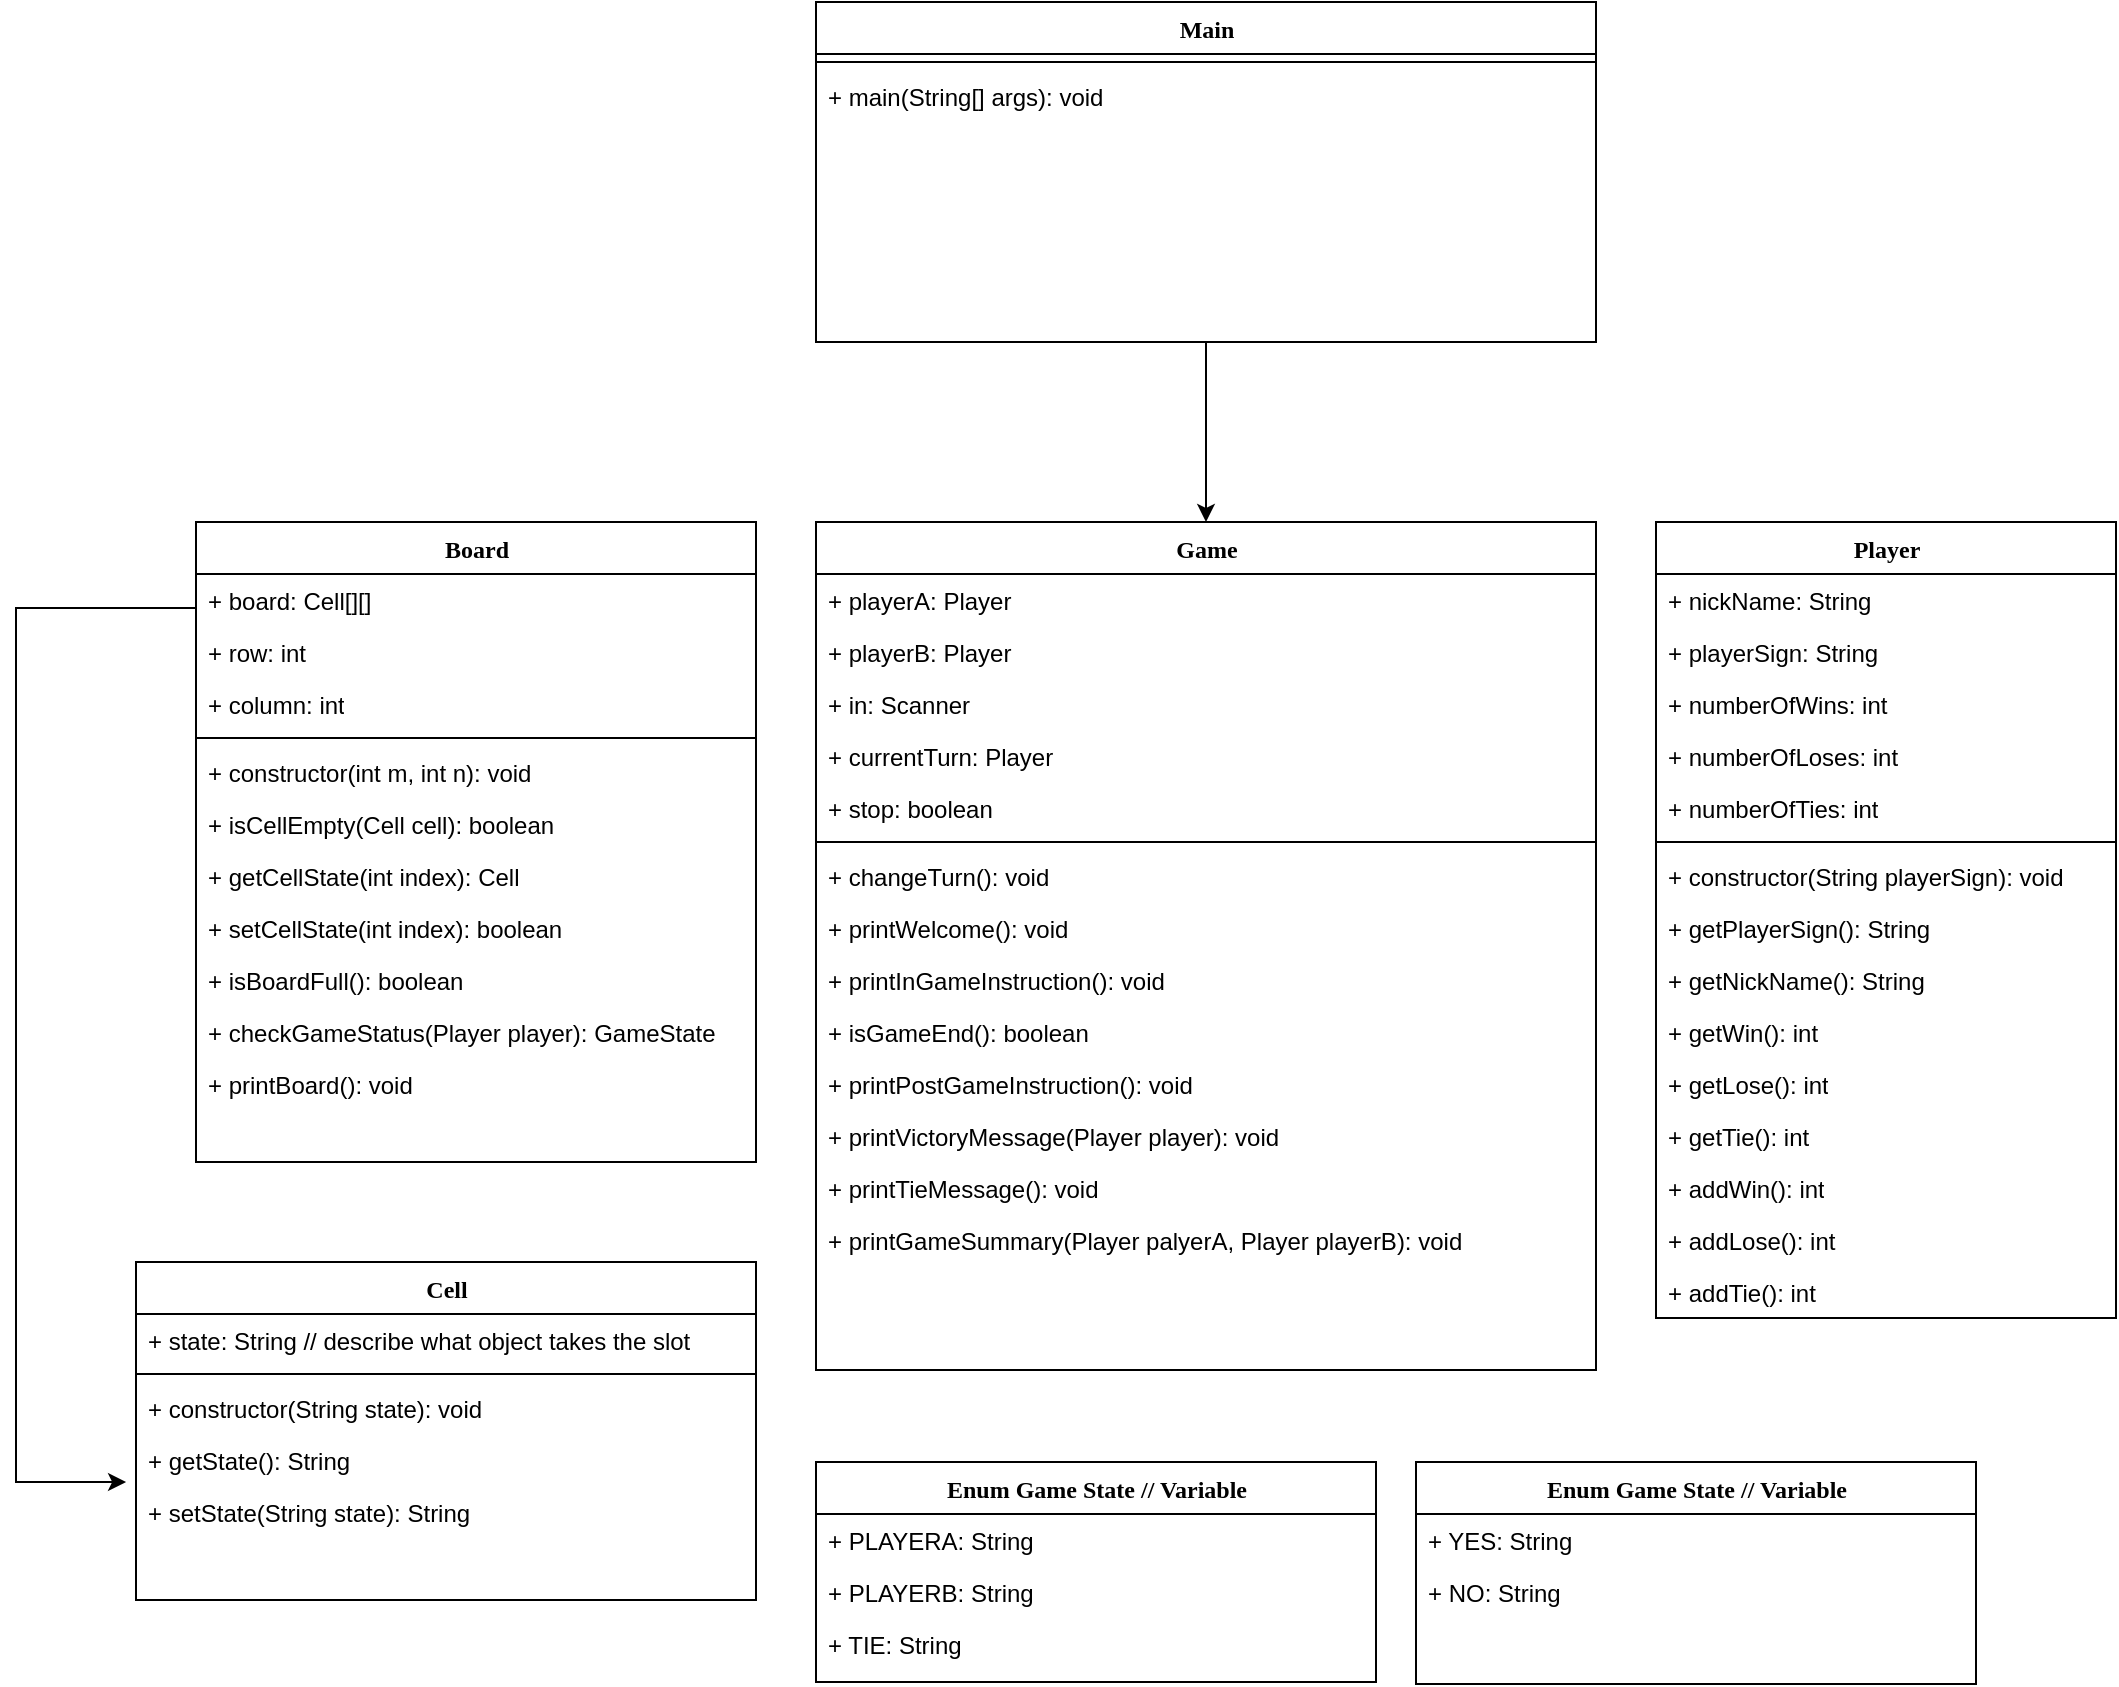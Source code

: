 <mxfile version="12.7.1" type="github">
  <diagram name="Page-1" id="9f46799a-70d6-7492-0946-bef42562c5a5">
    <mxGraphModel dx="2297" dy="1767" grid="1" gridSize="10" guides="1" tooltips="1" connect="0" arrows="1" fold="1" page="1" pageScale="1" pageWidth="1100" pageHeight="850" background="#ffffff" math="0" shadow="0">
      <root>
        <mxCell id="0" />
        <mxCell id="1" parent="0" />
        <mxCell id="YaYg3EQ5b2IxWY53Wzrm-79" style="edgeStyle=orthogonalEdgeStyle;rounded=0;orthogonalLoop=1;jettySize=auto;html=1;startSize=30;entryX=-0.016;entryY=0.923;entryDx=0;entryDy=0;entryPerimeter=0;exitX=0;exitY=0.654;exitDx=0;exitDy=0;exitPerimeter=0;" edge="1" parent="1" source="78961159f06e98e8-21" target="78961159f06e98e8-78">
          <mxGeometry relative="1" as="geometry">
            <mxPoint x="20" y="480" as="targetPoint" />
            <Array as="points">
              <mxPoint y="43" />
              <mxPoint y="480" />
            </Array>
          </mxGeometry>
        </mxCell>
        <mxCell id="78961159f06e98e8-17" value="Board" style="swimlane;html=1;fontStyle=1;align=center;verticalAlign=top;childLayout=stackLayout;horizontal=1;startSize=26;horizontalStack=0;resizeParent=1;resizeLast=0;collapsible=1;marginBottom=0;swimlaneFillColor=#ffffff;rounded=0;shadow=0;comic=0;labelBackgroundColor=none;strokeWidth=1;fillColor=none;fontFamily=Verdana;fontSize=12" parent="1" vertex="1">
          <mxGeometry x="90" width="280" height="320" as="geometry" />
        </mxCell>
        <mxCell id="78961159f06e98e8-21" value="+ board: Cell[][]" style="text;html=1;strokeColor=none;fillColor=none;align=left;verticalAlign=top;spacingLeft=4;spacingRight=4;whiteSpace=wrap;overflow=hidden;rotatable=0;points=[[0,0.5],[1,0.5]];portConstraint=eastwest;" parent="78961159f06e98e8-17" vertex="1">
          <mxGeometry y="26" width="280" height="26" as="geometry" />
        </mxCell>
        <mxCell id="YaYg3EQ5b2IxWY53Wzrm-32" value="+ row: int" style="text;html=1;strokeColor=none;fillColor=none;align=left;verticalAlign=top;spacingLeft=4;spacingRight=4;whiteSpace=wrap;overflow=hidden;rotatable=0;points=[[0,0.5],[1,0.5]];portConstraint=eastwest;" vertex="1" parent="78961159f06e98e8-17">
          <mxGeometry y="52" width="280" height="26" as="geometry" />
        </mxCell>
        <mxCell id="YaYg3EQ5b2IxWY53Wzrm-33" value="+ column: int" style="text;html=1;strokeColor=none;fillColor=none;align=left;verticalAlign=top;spacingLeft=4;spacingRight=4;whiteSpace=wrap;overflow=hidden;rotatable=0;points=[[0,0.5],[1,0.5]];portConstraint=eastwest;" vertex="1" parent="78961159f06e98e8-17">
          <mxGeometry y="78" width="280" height="26" as="geometry" />
        </mxCell>
        <mxCell id="78961159f06e98e8-19" value="" style="line;html=1;strokeWidth=1;fillColor=none;align=left;verticalAlign=middle;spacingTop=-1;spacingLeft=3;spacingRight=3;rotatable=0;labelPosition=right;points=[];portConstraint=eastwest;" parent="78961159f06e98e8-17" vertex="1">
          <mxGeometry y="104" width="280" height="8" as="geometry" />
        </mxCell>
        <mxCell id="YaYg3EQ5b2IxWY53Wzrm-31" value="+ constructor(int m, int n): void" style="text;html=1;strokeColor=none;fillColor=none;align=left;verticalAlign=top;spacingLeft=4;spacingRight=4;whiteSpace=wrap;overflow=hidden;rotatable=0;points=[[0,0.5],[1,0.5]];portConstraint=eastwest;" vertex="1" parent="78961159f06e98e8-17">
          <mxGeometry y="112" width="280" height="26" as="geometry" />
        </mxCell>
        <mxCell id="YaYg3EQ5b2IxWY53Wzrm-28" value="+ isCellEmpty(Cell cell): boolean" style="text;html=1;strokeColor=none;fillColor=none;align=left;verticalAlign=top;spacingLeft=4;spacingRight=4;whiteSpace=wrap;overflow=hidden;rotatable=0;points=[[0,0.5],[1,0.5]];portConstraint=eastwest;" vertex="1" parent="78961159f06e98e8-17">
          <mxGeometry y="138" width="280" height="26" as="geometry" />
        </mxCell>
        <mxCell id="YaYg3EQ5b2IxWY53Wzrm-29" value="+ getCellState(int index): Cell" style="text;html=1;strokeColor=none;fillColor=none;align=left;verticalAlign=top;spacingLeft=4;spacingRight=4;whiteSpace=wrap;overflow=hidden;rotatable=0;points=[[0,0.5],[1,0.5]];portConstraint=eastwest;" vertex="1" parent="78961159f06e98e8-17">
          <mxGeometry y="164" width="280" height="26" as="geometry" />
        </mxCell>
        <mxCell id="YaYg3EQ5b2IxWY53Wzrm-71" value="+ setCellState(int index): boolean" style="text;html=1;strokeColor=none;fillColor=none;align=left;verticalAlign=top;spacingLeft=4;spacingRight=4;whiteSpace=wrap;overflow=hidden;rotatable=0;points=[[0,0.5],[1,0.5]];portConstraint=eastwest;" vertex="1" parent="78961159f06e98e8-17">
          <mxGeometry y="190" width="280" height="26" as="geometry" />
        </mxCell>
        <mxCell id="YaYg3EQ5b2IxWY53Wzrm-30" value="+ isBoardFull(): boolean" style="text;html=1;strokeColor=none;fillColor=none;align=left;verticalAlign=top;spacingLeft=4;spacingRight=4;whiteSpace=wrap;overflow=hidden;rotatable=0;points=[[0,0.5],[1,0.5]];portConstraint=eastwest;" vertex="1" parent="78961159f06e98e8-17">
          <mxGeometry y="216" width="280" height="26" as="geometry" />
        </mxCell>
        <mxCell id="YaYg3EQ5b2IxWY53Wzrm-78" value="+ checkGameStatus(Player player): GameState" style="text;html=1;strokeColor=none;fillColor=none;align=left;verticalAlign=top;spacingLeft=4;spacingRight=4;whiteSpace=wrap;overflow=hidden;rotatable=0;points=[[0,0.5],[1,0.5]];portConstraint=eastwest;" vertex="1" parent="78961159f06e98e8-17">
          <mxGeometry y="242" width="280" height="26" as="geometry" />
        </mxCell>
        <mxCell id="YaYg3EQ5b2IxWY53Wzrm-39" value="+ printBoard(): void" style="text;html=1;strokeColor=none;fillColor=none;align=left;verticalAlign=top;spacingLeft=4;spacingRight=4;whiteSpace=wrap;overflow=hidden;rotatable=0;points=[[0,0.5],[1,0.5]];portConstraint=eastwest;" vertex="1" parent="78961159f06e98e8-17">
          <mxGeometry y="268" width="280" height="26" as="geometry" />
        </mxCell>
        <mxCell id="78961159f06e98e8-30" value="Game" style="swimlane;html=1;fontStyle=1;align=center;verticalAlign=top;childLayout=stackLayout;horizontal=1;startSize=26;horizontalStack=0;resizeParent=1;resizeLast=0;collapsible=1;marginBottom=0;swimlaneFillColor=#ffffff;rounded=0;shadow=0;comic=0;labelBackgroundColor=none;strokeWidth=1;fillColor=none;fontFamily=Verdana;fontSize=12" parent="1" vertex="1">
          <mxGeometry x="400" width="390" height="424" as="geometry" />
        </mxCell>
        <mxCell id="78961159f06e98e8-33" value="+ playerA: Player" style="text;html=1;strokeColor=none;fillColor=none;align=left;verticalAlign=top;spacingLeft=4;spacingRight=4;whiteSpace=wrap;overflow=hidden;rotatable=0;points=[[0,0.5],[1,0.5]];portConstraint=eastwest;" parent="78961159f06e98e8-30" vertex="1">
          <mxGeometry y="26" width="390" height="26" as="geometry" />
        </mxCell>
        <mxCell id="78961159f06e98e8-34" value="+ playerB: Player" style="text;html=1;strokeColor=none;fillColor=none;align=left;verticalAlign=top;spacingLeft=4;spacingRight=4;whiteSpace=wrap;overflow=hidden;rotatable=0;points=[[0,0.5],[1,0.5]];portConstraint=eastwest;" parent="78961159f06e98e8-30" vertex="1">
          <mxGeometry y="52" width="390" height="26" as="geometry" />
        </mxCell>
        <mxCell id="YaYg3EQ5b2IxWY53Wzrm-56" value="+ in: Scanner" style="text;html=1;strokeColor=none;fillColor=none;align=left;verticalAlign=top;spacingLeft=4;spacingRight=4;whiteSpace=wrap;overflow=hidden;rotatable=0;points=[[0,0.5],[1,0.5]];portConstraint=eastwest;" vertex="1" parent="78961159f06e98e8-30">
          <mxGeometry y="78" width="390" height="26" as="geometry" />
        </mxCell>
        <mxCell id="78961159f06e98e8-36" value="+ currentTurn: Player" style="text;html=1;strokeColor=none;fillColor=none;align=left;verticalAlign=top;spacingLeft=4;spacingRight=4;whiteSpace=wrap;overflow=hidden;rotatable=0;points=[[0,0.5],[1,0.5]];portConstraint=eastwest;" parent="78961159f06e98e8-30" vertex="1">
          <mxGeometry y="104" width="390" height="26" as="geometry" />
        </mxCell>
        <mxCell id="78961159f06e98e8-37" value="+ stop: boolean" style="text;html=1;strokeColor=none;fillColor=none;align=left;verticalAlign=top;spacingLeft=4;spacingRight=4;whiteSpace=wrap;overflow=hidden;rotatable=0;points=[[0,0.5],[1,0.5]];portConstraint=eastwest;" parent="78961159f06e98e8-30" vertex="1">
          <mxGeometry y="130" width="390" height="26" as="geometry" />
        </mxCell>
        <mxCell id="78961159f06e98e8-38" value="" style="line;html=1;strokeWidth=1;fillColor=none;align=left;verticalAlign=middle;spacingTop=-1;spacingLeft=3;spacingRight=3;rotatable=0;labelPosition=right;points=[];portConstraint=eastwest;" parent="78961159f06e98e8-30" vertex="1">
          <mxGeometry y="156" width="390" height="8" as="geometry" />
        </mxCell>
        <mxCell id="78961159f06e98e8-42" value="+ changeTurn(): void" style="text;html=1;strokeColor=none;fillColor=none;align=left;verticalAlign=top;spacingLeft=4;spacingRight=4;whiteSpace=wrap;overflow=hidden;rotatable=0;points=[[0,0.5],[1,0.5]];portConstraint=eastwest;" parent="78961159f06e98e8-30" vertex="1">
          <mxGeometry y="164" width="390" height="26" as="geometry" />
        </mxCell>
        <mxCell id="YaYg3EQ5b2IxWY53Wzrm-67" value="+ printWelcome(): void" style="text;html=1;strokeColor=none;fillColor=none;align=left;verticalAlign=top;spacingLeft=4;spacingRight=4;whiteSpace=wrap;overflow=hidden;rotatable=0;points=[[0,0.5],[1,0.5]];portConstraint=eastwest;" vertex="1" parent="78961159f06e98e8-30">
          <mxGeometry y="190" width="390" height="26" as="geometry" />
        </mxCell>
        <mxCell id="YaYg3EQ5b2IxWY53Wzrm-65" value="+ printInGameInstruction(): void" style="text;html=1;strokeColor=none;fillColor=none;align=left;verticalAlign=top;spacingLeft=4;spacingRight=4;whiteSpace=wrap;overflow=hidden;rotatable=0;points=[[0,0.5],[1,0.5]];portConstraint=eastwest;" vertex="1" parent="78961159f06e98e8-30">
          <mxGeometry y="216" width="390" height="26" as="geometry" />
        </mxCell>
        <mxCell id="YaYg3EQ5b2IxWY53Wzrm-27" value="+ isGameEnd(): boolean" style="text;html=1;strokeColor=none;fillColor=none;align=left;verticalAlign=top;spacingLeft=4;spacingRight=4;whiteSpace=wrap;overflow=hidden;rotatable=0;points=[[0,0.5],[1,0.5]];portConstraint=eastwest;" vertex="1" parent="78961159f06e98e8-30">
          <mxGeometry y="242" width="390" height="26" as="geometry" />
        </mxCell>
        <mxCell id="YaYg3EQ5b2IxWY53Wzrm-68" value="+ printPostGameInstruction(): void" style="text;html=1;strokeColor=none;fillColor=none;align=left;verticalAlign=top;spacingLeft=4;spacingRight=4;whiteSpace=wrap;overflow=hidden;rotatable=0;points=[[0,0.5],[1,0.5]];portConstraint=eastwest;" vertex="1" parent="78961159f06e98e8-30">
          <mxGeometry y="268" width="390" height="26" as="geometry" />
        </mxCell>
        <mxCell id="YaYg3EQ5b2IxWY53Wzrm-66" value="+ printVictoryMessage(Player player): void" style="text;html=1;strokeColor=none;fillColor=none;align=left;verticalAlign=top;spacingLeft=4;spacingRight=4;whiteSpace=wrap;overflow=hidden;rotatable=0;points=[[0,0.5],[1,0.5]];portConstraint=eastwest;" vertex="1" parent="78961159f06e98e8-30">
          <mxGeometry y="294" width="390" height="26" as="geometry" />
        </mxCell>
        <mxCell id="YaYg3EQ5b2IxWY53Wzrm-69" value="+ printTieMessage(): void" style="text;html=1;strokeColor=none;fillColor=none;align=left;verticalAlign=top;spacingLeft=4;spacingRight=4;whiteSpace=wrap;overflow=hidden;rotatable=0;points=[[0,0.5],[1,0.5]];portConstraint=eastwest;" vertex="1" parent="78961159f06e98e8-30">
          <mxGeometry y="320" width="390" height="26" as="geometry" />
        </mxCell>
        <mxCell id="YaYg3EQ5b2IxWY53Wzrm-70" value="+ printGameSummary(Player palyerA, Player playerB): void" style="text;html=1;strokeColor=none;fillColor=none;align=left;verticalAlign=top;spacingLeft=4;spacingRight=4;whiteSpace=wrap;overflow=hidden;rotatable=0;points=[[0,0.5],[1,0.5]];portConstraint=eastwest;" vertex="1" parent="78961159f06e98e8-30">
          <mxGeometry y="346" width="390" height="26" as="geometry" />
        </mxCell>
        <mxCell id="78961159f06e98e8-69" value="Cell" style="swimlane;html=1;fontStyle=1;align=center;verticalAlign=top;childLayout=stackLayout;horizontal=1;startSize=26;horizontalStack=0;resizeParent=1;resizeLast=0;collapsible=1;marginBottom=0;swimlaneFillColor=#ffffff;rounded=0;shadow=0;comic=0;labelBackgroundColor=none;strokeWidth=1;fillColor=none;fontFamily=Verdana;fontSize=12" parent="1" vertex="1">
          <mxGeometry x="60" y="370" width="310" height="169" as="geometry" />
        </mxCell>
        <mxCell id="78961159f06e98e8-70" value="+ state: String // describe what object takes the slot" style="text;html=1;strokeColor=none;fillColor=none;align=left;verticalAlign=top;spacingLeft=4;spacingRight=4;whiteSpace=wrap;overflow=hidden;rotatable=0;points=[[0,0.5],[1,0.5]];portConstraint=eastwest;" parent="78961159f06e98e8-69" vertex="1">
          <mxGeometry y="26" width="310" height="26" as="geometry" />
        </mxCell>
        <mxCell id="78961159f06e98e8-77" value="" style="line;html=1;strokeWidth=1;fillColor=none;align=left;verticalAlign=middle;spacingTop=-1;spacingLeft=3;spacingRight=3;rotatable=0;labelPosition=right;points=[];portConstraint=eastwest;" parent="78961159f06e98e8-69" vertex="1">
          <mxGeometry y="52" width="310" height="8" as="geometry" />
        </mxCell>
        <mxCell id="YaYg3EQ5b2IxWY53Wzrm-38" value="+ constructor(String state): void" style="text;html=1;strokeColor=none;fillColor=none;align=left;verticalAlign=top;spacingLeft=4;spacingRight=4;whiteSpace=wrap;overflow=hidden;rotatable=0;points=[[0,0.5],[1,0.5]];portConstraint=eastwest;" vertex="1" parent="78961159f06e98e8-69">
          <mxGeometry y="60" width="310" height="26" as="geometry" />
        </mxCell>
        <mxCell id="78961159f06e98e8-78" value="+ getState(): String" style="text;html=1;strokeColor=none;fillColor=none;align=left;verticalAlign=top;spacingLeft=4;spacingRight=4;whiteSpace=wrap;overflow=hidden;rotatable=0;points=[[0,0.5],[1,0.5]];portConstraint=eastwest;" parent="78961159f06e98e8-69" vertex="1">
          <mxGeometry y="86" width="310" height="26" as="geometry" />
        </mxCell>
        <mxCell id="78961159f06e98e8-79" value="+ setState(String state): String" style="text;html=1;strokeColor=none;fillColor=none;align=left;verticalAlign=top;spacingLeft=4;spacingRight=4;whiteSpace=wrap;overflow=hidden;rotatable=0;points=[[0,0.5],[1,0.5]];portConstraint=eastwest;" parent="78961159f06e98e8-69" vertex="1">
          <mxGeometry y="112" width="310" height="26" as="geometry" />
        </mxCell>
        <mxCell id="78961159f06e98e8-43" value="Player" style="swimlane;html=1;fontStyle=1;align=center;verticalAlign=top;childLayout=stackLayout;horizontal=1;startSize=26;horizontalStack=0;resizeParent=1;resizeLast=0;collapsible=1;marginBottom=0;swimlaneFillColor=#ffffff;rounded=0;shadow=0;comic=0;labelBackgroundColor=none;strokeWidth=1;fillColor=none;fontFamily=Verdana;fontSize=12;swimlaneLine=1;" parent="1" vertex="1">
          <mxGeometry x="820" width="230" height="398" as="geometry">
            <mxRectangle x="740" y="83" width="70" height="26" as="alternateBounds" />
          </mxGeometry>
        </mxCell>
        <mxCell id="78961159f06e98e8-44" value="+ nickName: String" style="text;html=1;strokeColor=none;fillColor=none;align=left;verticalAlign=top;spacingLeft=4;spacingRight=4;whiteSpace=wrap;overflow=hidden;rotatable=0;points=[[0,0.5],[1,0.5]];portConstraint=eastwest;" parent="78961159f06e98e8-43" vertex="1">
          <mxGeometry y="26" width="230" height="26" as="geometry" />
        </mxCell>
        <mxCell id="78961159f06e98e8-45" value="+ playerSign: String" style="text;html=1;strokeColor=none;fillColor=none;align=left;verticalAlign=top;spacingLeft=4;spacingRight=4;whiteSpace=wrap;overflow=hidden;rotatable=0;points=[[0,0.5],[1,0.5]];portConstraint=eastwest;" parent="78961159f06e98e8-43" vertex="1">
          <mxGeometry y="52" width="230" height="26" as="geometry" />
        </mxCell>
        <mxCell id="78961159f06e98e8-49" value="+ numberOfWins: int" style="text;html=1;strokeColor=none;fillColor=none;align=left;verticalAlign=top;spacingLeft=4;spacingRight=4;whiteSpace=wrap;overflow=hidden;rotatable=0;points=[[0,0.5],[1,0.5]];portConstraint=eastwest;" parent="78961159f06e98e8-43" vertex="1">
          <mxGeometry y="78" width="230" height="26" as="geometry" />
        </mxCell>
        <mxCell id="YaYg3EQ5b2IxWY53Wzrm-19" value="+ numberOfLoses: int" style="text;html=1;strokeColor=none;fillColor=none;align=left;verticalAlign=top;spacingLeft=4;spacingRight=4;whiteSpace=wrap;overflow=hidden;rotatable=0;points=[[0,0.5],[1,0.5]];portConstraint=eastwest;" vertex="1" parent="78961159f06e98e8-43">
          <mxGeometry y="104" width="230" height="26" as="geometry" />
        </mxCell>
        <mxCell id="YaYg3EQ5b2IxWY53Wzrm-20" value="+ numberOfTies: int" style="text;html=1;strokeColor=none;fillColor=none;align=left;verticalAlign=top;spacingLeft=4;spacingRight=4;whiteSpace=wrap;overflow=hidden;rotatable=0;points=[[0,0.5],[1,0.5]];portConstraint=eastwest;" vertex="1" parent="78961159f06e98e8-43">
          <mxGeometry y="130" width="230" height="26" as="geometry" />
        </mxCell>
        <mxCell id="78961159f06e98e8-51" value="" style="line;html=1;strokeWidth=1;fillColor=none;align=left;verticalAlign=middle;spacingTop=-1;spacingLeft=3;spacingRight=3;rotatable=0;labelPosition=right;points=[];portConstraint=eastwest;" parent="78961159f06e98e8-43" vertex="1">
          <mxGeometry y="156" width="230" height="8" as="geometry" />
        </mxCell>
        <mxCell id="YaYg3EQ5b2IxWY53Wzrm-36" value="&lt;span style=&quot;white-space: nowrap&quot;&gt;+ constructor(String playerSign): void&lt;/span&gt;" style="text;html=1;strokeColor=none;fillColor=none;align=left;verticalAlign=top;spacingLeft=4;spacingRight=4;whiteSpace=wrap;overflow=hidden;rotatable=0;points=[[0,0.5],[1,0.5]];portConstraint=eastwest;" vertex="1" parent="78961159f06e98e8-43">
          <mxGeometry y="164" width="230" height="26" as="geometry" />
        </mxCell>
        <mxCell id="YaYg3EQ5b2IxWY53Wzrm-35" value="+ getPlayerSign(): String" style="text;html=1;strokeColor=none;fillColor=none;align=left;verticalAlign=top;spacingLeft=4;spacingRight=4;whiteSpace=wrap;overflow=hidden;rotatable=0;points=[[0,0.5],[1,0.5]];portConstraint=eastwest;" vertex="1" parent="78961159f06e98e8-43">
          <mxGeometry y="190" width="230" height="26" as="geometry" />
        </mxCell>
        <mxCell id="78961159f06e98e8-52" value="+ getNickName(): String" style="text;html=1;strokeColor=none;fillColor=none;align=left;verticalAlign=top;spacingLeft=4;spacingRight=4;whiteSpace=wrap;overflow=hidden;rotatable=0;points=[[0,0.5],[1,0.5]];portConstraint=eastwest;" parent="78961159f06e98e8-43" vertex="1">
          <mxGeometry y="216" width="230" height="26" as="geometry" />
        </mxCell>
        <mxCell id="YaYg3EQ5b2IxWY53Wzrm-23" value="+ getWin(): int" style="text;html=1;strokeColor=none;fillColor=none;align=left;verticalAlign=top;spacingLeft=4;spacingRight=4;whiteSpace=wrap;overflow=hidden;rotatable=0;points=[[0,0.5],[1,0.5]];portConstraint=eastwest;" vertex="1" parent="78961159f06e98e8-43">
          <mxGeometry y="242" width="230" height="26" as="geometry" />
        </mxCell>
        <mxCell id="YaYg3EQ5b2IxWY53Wzrm-21" value="+ getLose(): int" style="text;html=1;strokeColor=none;fillColor=none;align=left;verticalAlign=top;spacingLeft=4;spacingRight=4;whiteSpace=wrap;overflow=hidden;rotatable=0;points=[[0,0.5],[1,0.5]];portConstraint=eastwest;" vertex="1" parent="78961159f06e98e8-43">
          <mxGeometry y="268" width="230" height="26" as="geometry" />
        </mxCell>
        <mxCell id="YaYg3EQ5b2IxWY53Wzrm-24" value="+ getTie(): int" style="text;html=1;strokeColor=none;fillColor=none;align=left;verticalAlign=top;spacingLeft=4;spacingRight=4;whiteSpace=wrap;overflow=hidden;rotatable=0;points=[[0,0.5],[1,0.5]];portConstraint=eastwest;" vertex="1" parent="78961159f06e98e8-43">
          <mxGeometry y="294" width="230" height="26" as="geometry" />
        </mxCell>
        <mxCell id="YaYg3EQ5b2IxWY53Wzrm-26" value="+ addWin(): int" style="text;html=1;strokeColor=none;fillColor=none;align=left;verticalAlign=top;spacingLeft=4;spacingRight=4;whiteSpace=wrap;overflow=hidden;rotatable=0;points=[[0,0.5],[1,0.5]];portConstraint=eastwest;" vertex="1" parent="78961159f06e98e8-43">
          <mxGeometry y="320" width="230" height="26" as="geometry" />
        </mxCell>
        <mxCell id="YaYg3EQ5b2IxWY53Wzrm-25" value="+ addLose(): int" style="text;html=1;strokeColor=none;fillColor=none;align=left;verticalAlign=top;spacingLeft=4;spacingRight=4;whiteSpace=wrap;overflow=hidden;rotatable=0;points=[[0,0.5],[1,0.5]];portConstraint=eastwest;" vertex="1" parent="78961159f06e98e8-43">
          <mxGeometry y="346" width="230" height="26" as="geometry" />
        </mxCell>
        <mxCell id="YaYg3EQ5b2IxWY53Wzrm-22" value="+ addTie(): int" style="text;html=1;strokeColor=none;fillColor=none;align=left;verticalAlign=top;spacingLeft=4;spacingRight=4;whiteSpace=wrap;overflow=hidden;rotatable=0;points=[[0,0.5],[1,0.5]];portConstraint=eastwest;" vertex="1" parent="78961159f06e98e8-43">
          <mxGeometry y="372" width="230" height="26" as="geometry" />
        </mxCell>
        <mxCell id="YaYg3EQ5b2IxWY53Wzrm-40" value="Enum Game State // Variable" style="swimlane;html=1;fontStyle=1;align=center;verticalAlign=top;childLayout=stackLayout;horizontal=1;startSize=26;horizontalStack=0;resizeParent=1;resizeLast=0;collapsible=1;marginBottom=0;swimlaneFillColor=#ffffff;rounded=0;shadow=0;comic=0;labelBackgroundColor=none;strokeWidth=1;fillColor=none;fontFamily=Verdana;fontSize=12" vertex="1" parent="1">
          <mxGeometry x="400" y="470" width="280" height="110" as="geometry" />
        </mxCell>
        <mxCell id="YaYg3EQ5b2IxWY53Wzrm-41" value="+ PLAYERA: String" style="text;html=1;strokeColor=none;fillColor=none;align=left;verticalAlign=top;spacingLeft=4;spacingRight=4;whiteSpace=wrap;overflow=hidden;rotatable=0;points=[[0,0.5],[1,0.5]];portConstraint=eastwest;" vertex="1" parent="YaYg3EQ5b2IxWY53Wzrm-40">
          <mxGeometry y="26" width="280" height="26" as="geometry" />
        </mxCell>
        <mxCell id="YaYg3EQ5b2IxWY53Wzrm-42" value="+ PLAYERB: String" style="text;html=1;strokeColor=none;fillColor=none;align=left;verticalAlign=top;spacingLeft=4;spacingRight=4;whiteSpace=wrap;overflow=hidden;rotatable=0;points=[[0,0.5],[1,0.5]];portConstraint=eastwest;" vertex="1" parent="YaYg3EQ5b2IxWY53Wzrm-40">
          <mxGeometry y="52" width="280" height="26" as="geometry" />
        </mxCell>
        <mxCell id="YaYg3EQ5b2IxWY53Wzrm-43" value="+ TIE: String" style="text;html=1;strokeColor=none;fillColor=none;align=left;verticalAlign=top;spacingLeft=4;spacingRight=4;whiteSpace=wrap;overflow=hidden;rotatable=0;points=[[0,0.5],[1,0.5]];portConstraint=eastwest;" vertex="1" parent="YaYg3EQ5b2IxWY53Wzrm-40">
          <mxGeometry y="78" width="280" height="26" as="geometry" />
        </mxCell>
        <mxCell id="YaYg3EQ5b2IxWY53Wzrm-63" style="edgeStyle=orthogonalEdgeStyle;rounded=0;orthogonalLoop=1;jettySize=auto;html=1;startSize=30;" edge="1" parent="1" source="YaYg3EQ5b2IxWY53Wzrm-51" target="78961159f06e98e8-30">
          <mxGeometry relative="1" as="geometry">
            <mxPoint x="595" y="90" as="targetPoint" />
          </mxGeometry>
        </mxCell>
        <mxCell id="YaYg3EQ5b2IxWY53Wzrm-51" value="Main" style="swimlane;html=1;fontStyle=1;align=center;verticalAlign=top;childLayout=stackLayout;horizontal=1;startSize=26;horizontalStack=0;resizeParent=1;resizeLast=0;collapsible=1;marginBottom=0;swimlaneFillColor=#ffffff;rounded=0;shadow=0;comic=0;labelBackgroundColor=none;strokeWidth=1;fillColor=none;fontFamily=Verdana;fontSize=12" vertex="1" parent="1">
          <mxGeometry x="400" y="-260" width="390" height="170" as="geometry" />
        </mxCell>
        <mxCell id="YaYg3EQ5b2IxWY53Wzrm-58" value="" style="line;html=1;strokeWidth=1;fillColor=none;align=left;verticalAlign=middle;spacingTop=-1;spacingLeft=3;spacingRight=3;rotatable=0;labelPosition=right;points=[];portConstraint=eastwest;" vertex="1" parent="YaYg3EQ5b2IxWY53Wzrm-51">
          <mxGeometry y="26" width="390" height="8" as="geometry" />
        </mxCell>
        <mxCell id="YaYg3EQ5b2IxWY53Wzrm-64" value="+ main(String[] args): void" style="text;html=1;strokeColor=none;fillColor=none;align=left;verticalAlign=top;spacingLeft=4;spacingRight=4;whiteSpace=wrap;overflow=hidden;rotatable=0;points=[[0,0.5],[1,0.5]];portConstraint=eastwest;" vertex="1" parent="YaYg3EQ5b2IxWY53Wzrm-51">
          <mxGeometry y="34" width="390" height="26" as="geometry" />
        </mxCell>
        <mxCell id="YaYg3EQ5b2IxWY53Wzrm-72" value="Enum Game State // Variable" style="swimlane;html=1;fontStyle=1;align=center;verticalAlign=top;childLayout=stackLayout;horizontal=1;startSize=26;horizontalStack=0;resizeParent=1;resizeLast=0;collapsible=1;marginBottom=0;swimlaneFillColor=#ffffff;rounded=0;shadow=0;comic=0;labelBackgroundColor=none;strokeWidth=1;fillColor=none;fontFamily=Verdana;fontSize=12" vertex="1" parent="1">
          <mxGeometry x="700" y="470" width="280" height="111" as="geometry" />
        </mxCell>
        <mxCell id="YaYg3EQ5b2IxWY53Wzrm-76" value="+ YES: String" style="text;html=1;strokeColor=none;fillColor=none;align=left;verticalAlign=top;spacingLeft=4;spacingRight=4;whiteSpace=wrap;overflow=hidden;rotatable=0;points=[[0,0.5],[1,0.5]];portConstraint=eastwest;" vertex="1" parent="YaYg3EQ5b2IxWY53Wzrm-72">
          <mxGeometry y="26" width="280" height="26" as="geometry" />
        </mxCell>
        <mxCell id="YaYg3EQ5b2IxWY53Wzrm-77" value="+ NO: String" style="text;html=1;strokeColor=none;fillColor=none;align=left;verticalAlign=top;spacingLeft=4;spacingRight=4;whiteSpace=wrap;overflow=hidden;rotatable=0;points=[[0,0.5],[1,0.5]];portConstraint=eastwest;" vertex="1" parent="YaYg3EQ5b2IxWY53Wzrm-72">
          <mxGeometry y="52" width="280" height="26" as="geometry" />
        </mxCell>
      </root>
    </mxGraphModel>
  </diagram>
</mxfile>
